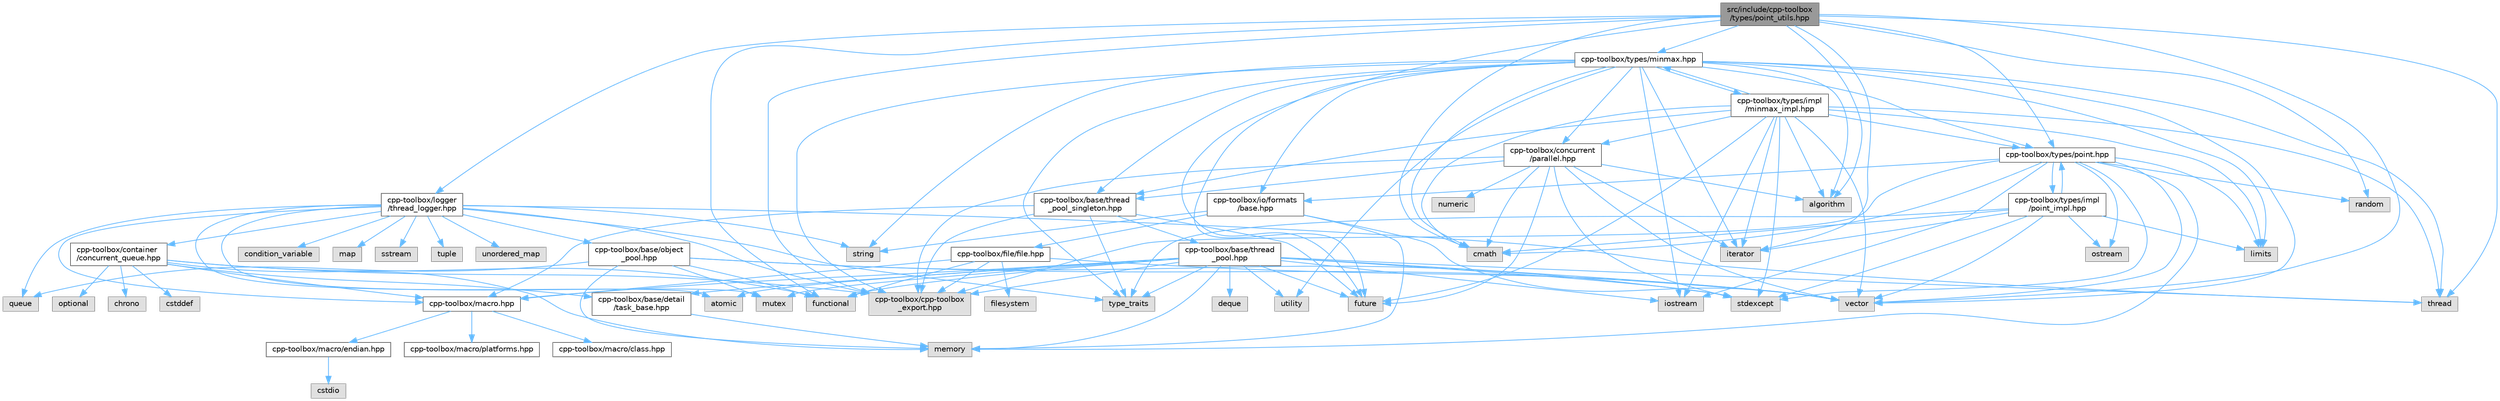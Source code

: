digraph "src/include/cpp-toolbox/types/point_utils.hpp"
{
 // LATEX_PDF_SIZE
  bgcolor="transparent";
  edge [fontname=Helvetica,fontsize=10,labelfontname=Helvetica,labelfontsize=10];
  node [fontname=Helvetica,fontsize=10,shape=box,height=0.2,width=0.4];
  Node1 [id="Node000001",label="src/include/cpp-toolbox\l/types/point_utils.hpp",height=0.2,width=0.4,color="gray40", fillcolor="grey60", style="filled", fontcolor="black",tooltip=" "];
  Node1 -> Node2 [id="edge1_Node000001_Node000002",color="steelblue1",style="solid",tooltip=" "];
  Node2 [id="Node000002",label="algorithm",height=0.2,width=0.4,color="grey60", fillcolor="#E0E0E0", style="filled",tooltip=" "];
  Node1 -> Node3 [id="edge2_Node000001_Node000003",color="steelblue1",style="solid",tooltip=" "];
  Node3 [id="Node000003",label="cmath",height=0.2,width=0.4,color="grey60", fillcolor="#E0E0E0", style="filled",tooltip=" "];
  Node1 -> Node4 [id="edge3_Node000001_Node000004",color="steelblue1",style="solid",tooltip=" "];
  Node4 [id="Node000004",label="functional",height=0.2,width=0.4,color="grey60", fillcolor="#E0E0E0", style="filled",tooltip=" "];
  Node1 -> Node5 [id="edge4_Node000001_Node000005",color="steelblue1",style="solid",tooltip=" "];
  Node5 [id="Node000005",label="future",height=0.2,width=0.4,color="grey60", fillcolor="#E0E0E0", style="filled",tooltip=" "];
  Node1 -> Node6 [id="edge5_Node000001_Node000006",color="steelblue1",style="solid",tooltip=" "];
  Node6 [id="Node000006",label="iterator",height=0.2,width=0.4,color="grey60", fillcolor="#E0E0E0", style="filled",tooltip=" "];
  Node1 -> Node7 [id="edge6_Node000001_Node000007",color="steelblue1",style="solid",tooltip=" "];
  Node7 [id="Node000007",label="random",height=0.2,width=0.4,color="grey60", fillcolor="#E0E0E0", style="filled",tooltip=" "];
  Node1 -> Node8 [id="edge7_Node000001_Node000008",color="steelblue1",style="solid",tooltip=" "];
  Node8 [id="Node000008",label="thread",height=0.2,width=0.4,color="grey60", fillcolor="#E0E0E0", style="filled",tooltip=" "];
  Node1 -> Node9 [id="edge8_Node000001_Node000009",color="steelblue1",style="solid",tooltip=" "];
  Node9 [id="Node000009",label="vector",height=0.2,width=0.4,color="grey60", fillcolor="#E0E0E0", style="filled",tooltip=" "];
  Node1 -> Node10 [id="edge9_Node000001_Node000010",color="steelblue1",style="solid",tooltip=" "];
  Node10 [id="Node000010",label="cpp-toolbox/cpp-toolbox\l_export.hpp",height=0.2,width=0.4,color="grey60", fillcolor="#E0E0E0", style="filled",tooltip=" "];
  Node1 -> Node11 [id="edge10_Node000001_Node000011",color="steelblue1",style="solid",tooltip=" "];
  Node11 [id="Node000011",label="cpp-toolbox/logger\l/thread_logger.hpp",height=0.2,width=0.4,color="grey40", fillcolor="white", style="filled",URL="$thread__logger_8hpp.html",tooltip=" "];
  Node11 -> Node12 [id="edge11_Node000011_Node000012",color="steelblue1",style="solid",tooltip=" "];
  Node12 [id="Node000012",label="atomic",height=0.2,width=0.4,color="grey60", fillcolor="#E0E0E0", style="filled",tooltip=" "];
  Node11 -> Node13 [id="edge12_Node000011_Node000013",color="steelblue1",style="solid",tooltip=" "];
  Node13 [id="Node000013",label="condition_variable",height=0.2,width=0.4,color="grey60", fillcolor="#E0E0E0", style="filled",tooltip=" "];
  Node11 -> Node14 [id="edge13_Node000011_Node000014",color="steelblue1",style="solid",tooltip=" "];
  Node14 [id="Node000014",label="map",height=0.2,width=0.4,color="grey60", fillcolor="#E0E0E0", style="filled",tooltip=" "];
  Node11 -> Node15 [id="edge14_Node000011_Node000015",color="steelblue1",style="solid",tooltip=" "];
  Node15 [id="Node000015",label="mutex",height=0.2,width=0.4,color="grey60", fillcolor="#E0E0E0", style="filled",tooltip=" "];
  Node11 -> Node16 [id="edge15_Node000011_Node000016",color="steelblue1",style="solid",tooltip=" "];
  Node16 [id="Node000016",label="queue",height=0.2,width=0.4,color="grey60", fillcolor="#E0E0E0", style="filled",tooltip=" "];
  Node11 -> Node17 [id="edge16_Node000011_Node000017",color="steelblue1",style="solid",tooltip=" "];
  Node17 [id="Node000017",label="sstream",height=0.2,width=0.4,color="grey60", fillcolor="#E0E0E0", style="filled",tooltip=" "];
  Node11 -> Node18 [id="edge17_Node000011_Node000018",color="steelblue1",style="solid",tooltip=" "];
  Node18 [id="Node000018",label="string",height=0.2,width=0.4,color="grey60", fillcolor="#E0E0E0", style="filled",tooltip=" "];
  Node11 -> Node8 [id="edge18_Node000011_Node000008",color="steelblue1",style="solid",tooltip=" "];
  Node11 -> Node19 [id="edge19_Node000011_Node000019",color="steelblue1",style="solid",tooltip=" "];
  Node19 [id="Node000019",label="tuple",height=0.2,width=0.4,color="grey60", fillcolor="#E0E0E0", style="filled",tooltip=" "];
  Node11 -> Node20 [id="edge20_Node000011_Node000020",color="steelblue1",style="solid",tooltip=" "];
  Node20 [id="Node000020",label="type_traits",height=0.2,width=0.4,color="grey60", fillcolor="#E0E0E0", style="filled",tooltip=" "];
  Node11 -> Node21 [id="edge21_Node000011_Node000021",color="steelblue1",style="solid",tooltip=" "];
  Node21 [id="Node000021",label="unordered_map",height=0.2,width=0.4,color="grey60", fillcolor="#E0E0E0", style="filled",tooltip=" "];
  Node11 -> Node10 [id="edge22_Node000011_Node000010",color="steelblue1",style="solid",tooltip=" "];
  Node11 -> Node22 [id="edge23_Node000011_Node000022",color="steelblue1",style="solid",tooltip=" "];
  Node22 [id="Node000022",label="cpp-toolbox/macro.hpp",height=0.2,width=0.4,color="grey40", fillcolor="white", style="filled",URL="$macro_8hpp.html",tooltip="通用的编译器、平台、架构检测和实用宏定义 / Common macros for compiler, platform, architecture detection and utility macro..."];
  Node22 -> Node23 [id="edge24_Node000022_Node000023",color="steelblue1",style="solid",tooltip=" "];
  Node23 [id="Node000023",label="cpp-toolbox/macro/class.hpp",height=0.2,width=0.4,color="grey40", fillcolor="white", style="filled",URL="$class_8hpp.html",tooltip=" "];
  Node22 -> Node24 [id="edge25_Node000022_Node000024",color="steelblue1",style="solid",tooltip=" "];
  Node24 [id="Node000024",label="cpp-toolbox/macro/endian.hpp",height=0.2,width=0.4,color="grey40", fillcolor="white", style="filled",URL="$endian_8hpp.html",tooltip=" "];
  Node24 -> Node25 [id="edge26_Node000024_Node000025",color="steelblue1",style="solid",tooltip=" "];
  Node25 [id="Node000025",label="cstdio",height=0.2,width=0.4,color="grey60", fillcolor="#E0E0E0", style="filled",tooltip=" "];
  Node22 -> Node26 [id="edge27_Node000022_Node000026",color="steelblue1",style="solid",tooltip=" "];
  Node26 [id="Node000026",label="cpp-toolbox/macro/platforms.hpp",height=0.2,width=0.4,color="grey40", fillcolor="white", style="filled",URL="$platforms_8hpp.html",tooltip=" "];
  Node11 -> Node27 [id="edge28_Node000011_Node000027",color="steelblue1",style="solid",tooltip=" "];
  Node27 [id="Node000027",label="cpp-toolbox/container\l/concurrent_queue.hpp",height=0.2,width=0.4,color="grey40", fillcolor="white", style="filled",URL="$concurrent__queue_8hpp.html",tooltip=" "];
  Node27 -> Node28 [id="edge29_Node000027_Node000028",color="steelblue1",style="solid",tooltip=" "];
  Node28 [id="Node000028",label="chrono",height=0.2,width=0.4,color="grey60", fillcolor="#E0E0E0", style="filled",tooltip=" "];
  Node27 -> Node29 [id="edge30_Node000027_Node000029",color="steelblue1",style="solid",tooltip=" "];
  Node29 [id="Node000029",label="cstddef",height=0.2,width=0.4,color="grey60", fillcolor="#E0E0E0", style="filled",tooltip=" "];
  Node27 -> Node4 [id="edge31_Node000027_Node000004",color="steelblue1",style="solid",tooltip=" "];
  Node27 -> Node30 [id="edge32_Node000027_Node000030",color="steelblue1",style="solid",tooltip=" "];
  Node30 [id="Node000030",label="memory",height=0.2,width=0.4,color="grey60", fillcolor="#E0E0E0", style="filled",tooltip=" "];
  Node27 -> Node31 [id="edge33_Node000027_Node000031",color="steelblue1",style="solid",tooltip=" "];
  Node31 [id="Node000031",label="optional",height=0.2,width=0.4,color="grey60", fillcolor="#E0E0E0", style="filled",tooltip=" "];
  Node27 -> Node32 [id="edge34_Node000027_Node000032",color="steelblue1",style="solid",tooltip=" "];
  Node32 [id="Node000032",label="cpp-toolbox/base/detail\l/task_base.hpp",height=0.2,width=0.4,color="grey40", fillcolor="white", style="filled",URL="$task__base_8hpp.html",tooltip=" "];
  Node32 -> Node30 [id="edge35_Node000032_Node000030",color="steelblue1",style="solid",tooltip=" "];
  Node27 -> Node10 [id="edge36_Node000027_Node000010",color="steelblue1",style="solid",tooltip=" "];
  Node27 -> Node22 [id="edge37_Node000027_Node000022",color="steelblue1",style="solid",tooltip=" "];
  Node11 -> Node33 [id="edge38_Node000011_Node000033",color="steelblue1",style="solid",tooltip=" "];
  Node33 [id="Node000033",label="cpp-toolbox/base/object\l_pool.hpp",height=0.2,width=0.4,color="grey40", fillcolor="white", style="filled",URL="$object__pool_8hpp.html",tooltip=" "];
  Node33 -> Node4 [id="edge39_Node000033_Node000004",color="steelblue1",style="solid",tooltip=" "];
  Node33 -> Node30 [id="edge40_Node000033_Node000030",color="steelblue1",style="solid",tooltip=" "];
  Node33 -> Node15 [id="edge41_Node000033_Node000015",color="steelblue1",style="solid",tooltip=" "];
  Node33 -> Node16 [id="edge42_Node000033_Node000016",color="steelblue1",style="solid",tooltip=" "];
  Node33 -> Node34 [id="edge43_Node000033_Node000034",color="steelblue1",style="solid",tooltip=" "];
  Node34 [id="Node000034",label="stdexcept",height=0.2,width=0.4,color="grey60", fillcolor="#E0E0E0", style="filled",tooltip=" "];
  Node33 -> Node9 [id="edge44_Node000033_Node000009",color="steelblue1",style="solid",tooltip=" "];
  Node1 -> Node35 [id="edge45_Node000001_Node000035",color="steelblue1",style="solid",tooltip=" "];
  Node35 [id="Node000035",label="cpp-toolbox/types/minmax.hpp",height=0.2,width=0.4,color="grey40", fillcolor="white", style="filled",URL="$minmax_8hpp.html",tooltip=" "];
  Node35 -> Node2 [id="edge46_Node000035_Node000002",color="steelblue1",style="solid",tooltip=" "];
  Node35 -> Node3 [id="edge47_Node000035_Node000003",color="steelblue1",style="solid",tooltip=" "];
  Node35 -> Node5 [id="edge48_Node000035_Node000005",color="steelblue1",style="solid",tooltip=" "];
  Node35 -> Node36 [id="edge49_Node000035_Node000036",color="steelblue1",style="solid",tooltip=" "];
  Node36 [id="Node000036",label="iostream",height=0.2,width=0.4,color="grey60", fillcolor="#E0E0E0", style="filled",tooltip=" "];
  Node35 -> Node6 [id="edge50_Node000035_Node000006",color="steelblue1",style="solid",tooltip=" "];
  Node35 -> Node37 [id="edge51_Node000035_Node000037",color="steelblue1",style="solid",tooltip=" "];
  Node37 [id="Node000037",label="limits",height=0.2,width=0.4,color="grey60", fillcolor="#E0E0E0", style="filled",tooltip=" "];
  Node35 -> Node18 [id="edge52_Node000035_Node000018",color="steelblue1",style="solid",tooltip=" "];
  Node35 -> Node8 [id="edge53_Node000035_Node000008",color="steelblue1",style="solid",tooltip=" "];
  Node35 -> Node20 [id="edge54_Node000035_Node000020",color="steelblue1",style="solid",tooltip=" "];
  Node35 -> Node38 [id="edge55_Node000035_Node000038",color="steelblue1",style="solid",tooltip=" "];
  Node38 [id="Node000038",label="utility",height=0.2,width=0.4,color="grey60", fillcolor="#E0E0E0", style="filled",tooltip=" "];
  Node35 -> Node9 [id="edge56_Node000035_Node000009",color="steelblue1",style="solid",tooltip=" "];
  Node35 -> Node39 [id="edge57_Node000035_Node000039",color="steelblue1",style="solid",tooltip=" "];
  Node39 [id="Node000039",label="cpp-toolbox/base/thread\l_pool_singleton.hpp",height=0.2,width=0.4,color="grey40", fillcolor="white", style="filled",URL="$thread__pool__singleton_8hpp.html",tooltip=" "];
  Node39 -> Node5 [id="edge58_Node000039_Node000005",color="steelblue1",style="solid",tooltip=" "];
  Node39 -> Node20 [id="edge59_Node000039_Node000020",color="steelblue1",style="solid",tooltip=" "];
  Node39 -> Node10 [id="edge60_Node000039_Node000010",color="steelblue1",style="solid",tooltip=" "];
  Node39 -> Node22 [id="edge61_Node000039_Node000022",color="steelblue1",style="solid",tooltip=" "];
  Node39 -> Node40 [id="edge62_Node000039_Node000040",color="steelblue1",style="solid",tooltip=" "];
  Node40 [id="Node000040",label="cpp-toolbox/base/thread\l_pool.hpp",height=0.2,width=0.4,color="grey40", fillcolor="white", style="filled",URL="$thread__pool_8hpp.html",tooltip=" "];
  Node40 -> Node12 [id="edge63_Node000040_Node000012",color="steelblue1",style="solid",tooltip=" "];
  Node40 -> Node41 [id="edge64_Node000040_Node000041",color="steelblue1",style="solid",tooltip=" "];
  Node41 [id="Node000041",label="deque",height=0.2,width=0.4,color="grey60", fillcolor="#E0E0E0", style="filled",tooltip=" "];
  Node40 -> Node4 [id="edge65_Node000040_Node000004",color="steelblue1",style="solid",tooltip=" "];
  Node40 -> Node5 [id="edge66_Node000040_Node000005",color="steelblue1",style="solid",tooltip=" "];
  Node40 -> Node36 [id="edge67_Node000040_Node000036",color="steelblue1",style="solid",tooltip=" "];
  Node40 -> Node30 [id="edge68_Node000040_Node000030",color="steelblue1",style="solid",tooltip=" "];
  Node40 -> Node15 [id="edge69_Node000040_Node000015",color="steelblue1",style="solid",tooltip=" "];
  Node40 -> Node34 [id="edge70_Node000040_Node000034",color="steelblue1",style="solid",tooltip=" "];
  Node40 -> Node8 [id="edge71_Node000040_Node000008",color="steelblue1",style="solid",tooltip=" "];
  Node40 -> Node20 [id="edge72_Node000040_Node000020",color="steelblue1",style="solid",tooltip=" "];
  Node40 -> Node38 [id="edge73_Node000040_Node000038",color="steelblue1",style="solid",tooltip=" "];
  Node40 -> Node9 [id="edge74_Node000040_Node000009",color="steelblue1",style="solid",tooltip=" "];
  Node40 -> Node32 [id="edge75_Node000040_Node000032",color="steelblue1",style="solid",tooltip=" "];
  Node40 -> Node10 [id="edge76_Node000040_Node000010",color="steelblue1",style="solid",tooltip=" "];
  Node40 -> Node22 [id="edge77_Node000040_Node000022",color="steelblue1",style="solid",tooltip=" "];
  Node35 -> Node42 [id="edge78_Node000035_Node000042",color="steelblue1",style="solid",tooltip=" "];
  Node42 [id="Node000042",label="cpp-toolbox/concurrent\l/parallel.hpp",height=0.2,width=0.4,color="grey40", fillcolor="white", style="filled",URL="$parallel_8hpp.html",tooltip=" "];
  Node42 -> Node2 [id="edge79_Node000042_Node000002",color="steelblue1",style="solid",tooltip=" "];
  Node42 -> Node3 [id="edge80_Node000042_Node000003",color="steelblue1",style="solid",tooltip=" "];
  Node42 -> Node5 [id="edge81_Node000042_Node000005",color="steelblue1",style="solid",tooltip=" "];
  Node42 -> Node6 [id="edge82_Node000042_Node000006",color="steelblue1",style="solid",tooltip=" "];
  Node42 -> Node43 [id="edge83_Node000042_Node000043",color="steelblue1",style="solid",tooltip=" "];
  Node43 [id="Node000043",label="numeric",height=0.2,width=0.4,color="grey60", fillcolor="#E0E0E0", style="filled",tooltip=" "];
  Node42 -> Node34 [id="edge84_Node000042_Node000034",color="steelblue1",style="solid",tooltip=" "];
  Node42 -> Node9 [id="edge85_Node000042_Node000009",color="steelblue1",style="solid",tooltip=" "];
  Node42 -> Node10 [id="edge86_Node000042_Node000010",color="steelblue1",style="solid",tooltip=" "];
  Node42 -> Node39 [id="edge87_Node000042_Node000039",color="steelblue1",style="solid",tooltip=" "];
  Node35 -> Node10 [id="edge88_Node000035_Node000010",color="steelblue1",style="solid",tooltip=" "];
  Node35 -> Node44 [id="edge89_Node000035_Node000044",color="steelblue1",style="solid",tooltip=" "];
  Node44 [id="Node000044",label="cpp-toolbox/io/formats\l/base.hpp",height=0.2,width=0.4,color="grey40", fillcolor="white", style="filled",URL="$io_2formats_2base_8hpp.html",tooltip=" "];
  Node44 -> Node30 [id="edge90_Node000044_Node000030",color="steelblue1",style="solid",tooltip=" "];
  Node44 -> Node18 [id="edge91_Node000044_Node000018",color="steelblue1",style="solid",tooltip=" "];
  Node44 -> Node9 [id="edge92_Node000044_Node000009",color="steelblue1",style="solid",tooltip=" "];
  Node44 -> Node45 [id="edge93_Node000044_Node000045",color="steelblue1",style="solid",tooltip=" "];
  Node45 [id="Node000045",label="cpp-toolbox/file/file.hpp",height=0.2,width=0.4,color="grey40", fillcolor="white", style="filled",URL="$file_8hpp.html",tooltip=" "];
  Node45 -> Node46 [id="edge94_Node000045_Node000046",color="steelblue1",style="solid",tooltip=" "];
  Node46 [id="Node000046",label="filesystem",height=0.2,width=0.4,color="grey60", fillcolor="#E0E0E0", style="filled",tooltip=" "];
  Node45 -> Node4 [id="edge95_Node000045_Node000004",color="steelblue1",style="solid",tooltip=" "];
  Node45 -> Node9 [id="edge96_Node000045_Node000009",color="steelblue1",style="solid",tooltip=" "];
  Node45 -> Node10 [id="edge97_Node000045_Node000010",color="steelblue1",style="solid",tooltip=" "];
  Node45 -> Node22 [id="edge98_Node000045_Node000022",color="steelblue1",style="solid",tooltip=" "];
  Node35 -> Node47 [id="edge99_Node000035_Node000047",color="steelblue1",style="solid",tooltip=" "];
  Node47 [id="Node000047",label="cpp-toolbox/types/point.hpp",height=0.2,width=0.4,color="grey40", fillcolor="white", style="filled",URL="$point_8hpp.html",tooltip=" "];
  Node47 -> Node3 [id="edge100_Node000047_Node000003",color="steelblue1",style="solid",tooltip=" "];
  Node47 -> Node36 [id="edge101_Node000047_Node000036",color="steelblue1",style="solid",tooltip=" "];
  Node47 -> Node37 [id="edge102_Node000047_Node000037",color="steelblue1",style="solid",tooltip=" "];
  Node47 -> Node30 [id="edge103_Node000047_Node000030",color="steelblue1",style="solid",tooltip=" "];
  Node47 -> Node48 [id="edge104_Node000047_Node000048",color="steelblue1",style="solid",tooltip=" "];
  Node48 [id="Node000048",label="ostream",height=0.2,width=0.4,color="grey60", fillcolor="#E0E0E0", style="filled",tooltip=" "];
  Node47 -> Node7 [id="edge105_Node000047_Node000007",color="steelblue1",style="solid",tooltip=" "];
  Node47 -> Node34 [id="edge106_Node000047_Node000034",color="steelblue1",style="solid",tooltip=" "];
  Node47 -> Node9 [id="edge107_Node000047_Node000009",color="steelblue1",style="solid",tooltip=" "];
  Node47 -> Node10 [id="edge108_Node000047_Node000010",color="steelblue1",style="solid",tooltip=" "];
  Node47 -> Node44 [id="edge109_Node000047_Node000044",color="steelblue1",style="solid",tooltip=" "];
  Node47 -> Node49 [id="edge110_Node000047_Node000049",color="steelblue1",style="solid",tooltip=" "];
  Node49 [id="Node000049",label="cpp-toolbox/types/impl\l/point_impl.hpp",height=0.2,width=0.4,color="grey40", fillcolor="white", style="filled",URL="$point__impl_8hpp.html",tooltip=" "];
  Node49 -> Node3 [id="edge111_Node000049_Node000003",color="steelblue1",style="solid",tooltip=" "];
  Node49 -> Node6 [id="edge112_Node000049_Node000006",color="steelblue1",style="solid",tooltip=" "];
  Node49 -> Node37 [id="edge113_Node000049_Node000037",color="steelblue1",style="solid",tooltip=" "];
  Node49 -> Node48 [id="edge114_Node000049_Node000048",color="steelblue1",style="solid",tooltip=" "];
  Node49 -> Node34 [id="edge115_Node000049_Node000034",color="steelblue1",style="solid",tooltip=" "];
  Node49 -> Node20 [id="edge116_Node000049_Node000020",color="steelblue1",style="solid",tooltip=" "];
  Node49 -> Node9 [id="edge117_Node000049_Node000009",color="steelblue1",style="solid",tooltip=" "];
  Node49 -> Node47 [id="edge118_Node000049_Node000047",color="steelblue1",style="solid",tooltip=" "];
  Node35 -> Node50 [id="edge119_Node000035_Node000050",color="steelblue1",style="solid",tooltip=" "];
  Node50 [id="Node000050",label="cpp-toolbox/types/impl\l/minmax_impl.hpp",height=0.2,width=0.4,color="grey40", fillcolor="white", style="filled",URL="$minmax__impl_8hpp.html",tooltip=" "];
  Node50 -> Node35 [id="edge120_Node000050_Node000035",color="steelblue1",style="solid",tooltip=" "];
  Node50 -> Node2 [id="edge121_Node000050_Node000002",color="steelblue1",style="solid",tooltip=" "];
  Node50 -> Node3 [id="edge122_Node000050_Node000003",color="steelblue1",style="solid",tooltip=" "];
  Node50 -> Node5 [id="edge123_Node000050_Node000005",color="steelblue1",style="solid",tooltip=" "];
  Node50 -> Node36 [id="edge124_Node000050_Node000036",color="steelblue1",style="solid",tooltip=" "];
  Node50 -> Node6 [id="edge125_Node000050_Node000006",color="steelblue1",style="solid",tooltip=" "];
  Node50 -> Node37 [id="edge126_Node000050_Node000037",color="steelblue1",style="solid",tooltip=" "];
  Node50 -> Node34 [id="edge127_Node000050_Node000034",color="steelblue1",style="solid",tooltip=" "];
  Node50 -> Node8 [id="edge128_Node000050_Node000008",color="steelblue1",style="solid",tooltip=" "];
  Node50 -> Node9 [id="edge129_Node000050_Node000009",color="steelblue1",style="solid",tooltip=" "];
  Node50 -> Node39 [id="edge130_Node000050_Node000039",color="steelblue1",style="solid",tooltip=" "];
  Node50 -> Node42 [id="edge131_Node000050_Node000042",color="steelblue1",style="solid",tooltip=" "];
  Node50 -> Node47 [id="edge132_Node000050_Node000047",color="steelblue1",style="solid",tooltip=" "];
  Node1 -> Node47 [id="edge133_Node000001_Node000047",color="steelblue1",style="solid",tooltip=" "];
}
